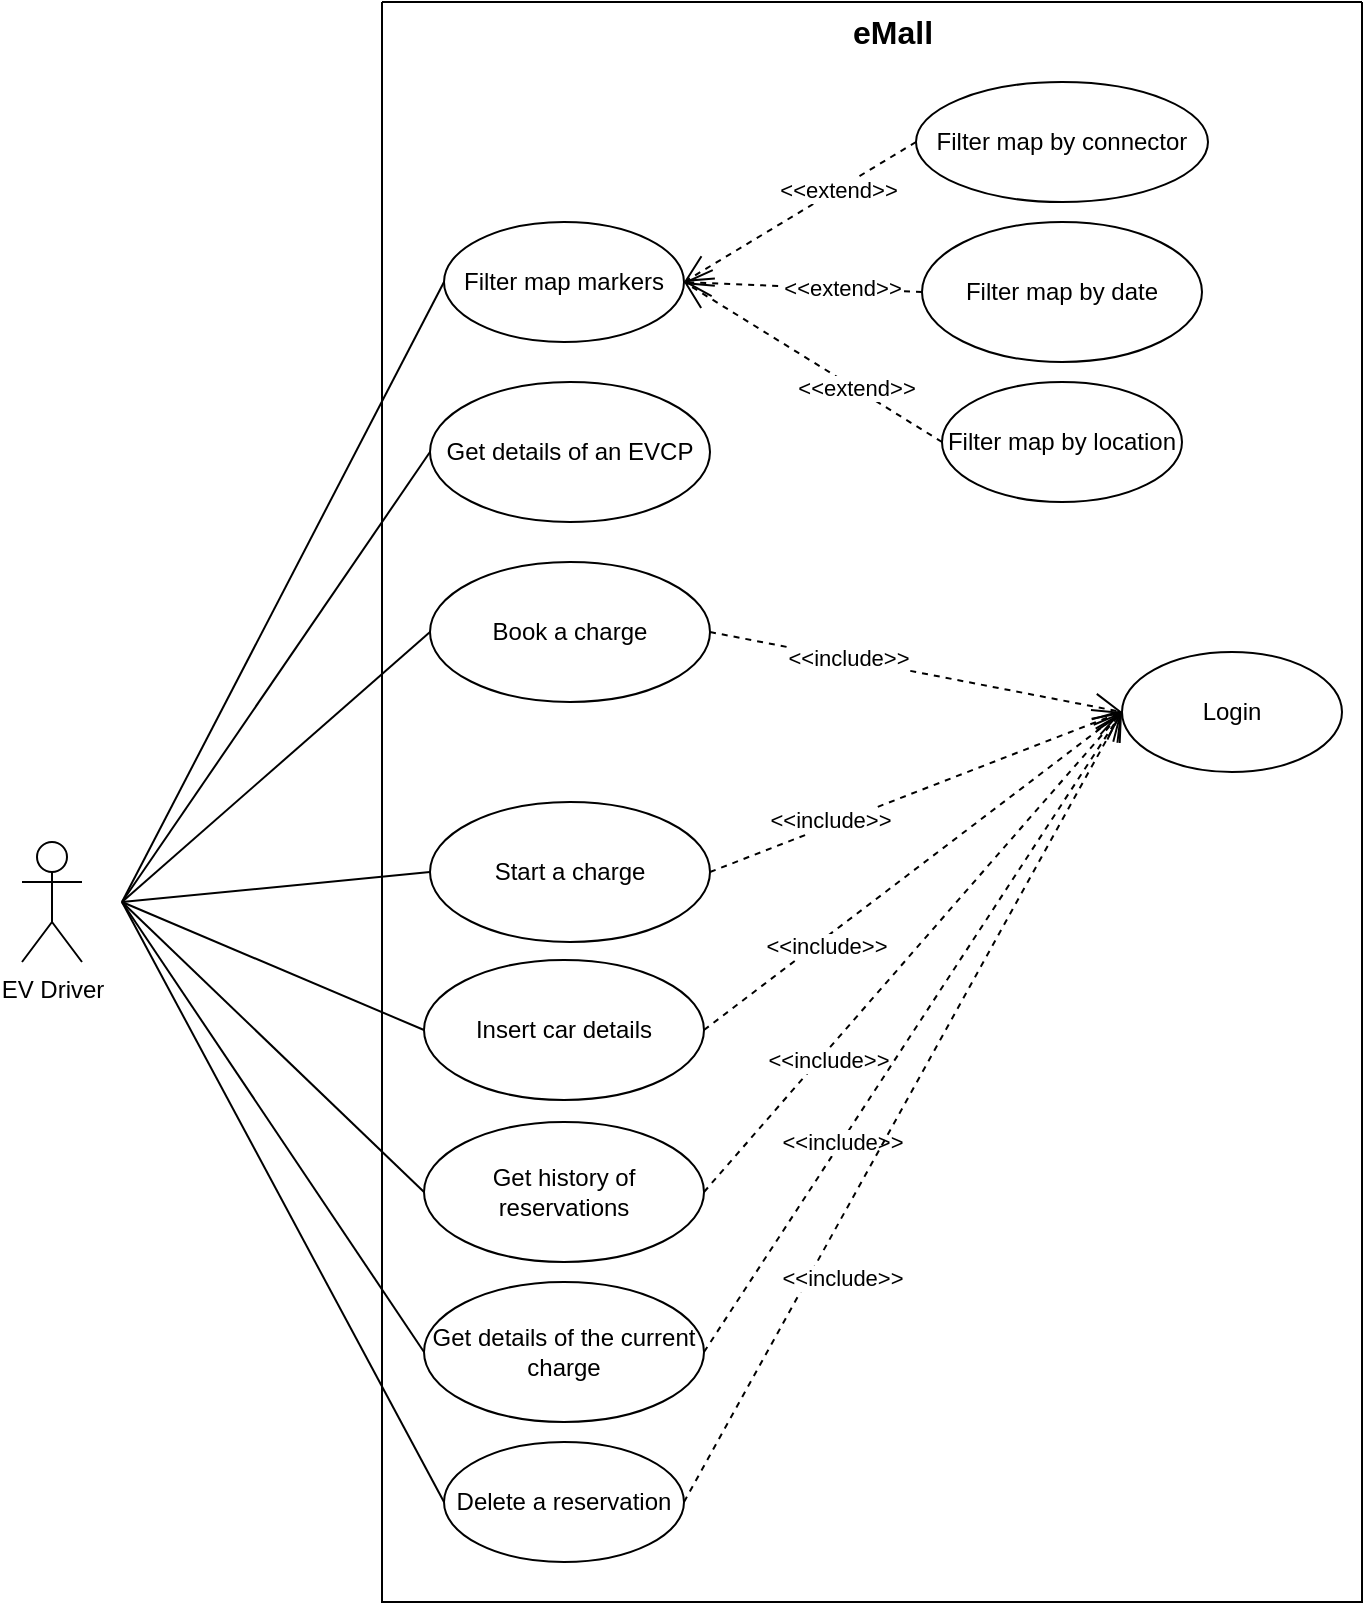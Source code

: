 <mxfile version="20.6.0"><diagram id="xSfS7f9iVf7y01iCm8C_" name="Pagina-1"><mxGraphModel dx="1038" dy="1744" grid="1" gridSize="10" guides="1" tooltips="1" connect="1" arrows="1" fold="1" page="1" pageScale="1" pageWidth="827" pageHeight="1169" math="0" shadow="0"><root><mxCell id="0"/><mxCell id="1" parent="0"/><mxCell id="NoGL-9SGHFlckXkN0ljQ-2" value="EV Driver" style="shape=umlActor;verticalLabelPosition=bottom;verticalAlign=top;html=1;outlineConnect=0;" parent="1" vertex="1"><mxGeometry x="100" y="300" width="30" height="60" as="geometry"/></mxCell><mxCell id="NoGL-9SGHFlckXkN0ljQ-3" value="" style="swimlane;startSize=0;" parent="1" vertex="1"><mxGeometry x="280" y="-120" width="490" height="800" as="geometry"><mxRectangle x="370" y="70" width="50" height="40" as="alternateBounds"/></mxGeometry></mxCell><mxCell id="NoGL-9SGHFlckXkN0ljQ-5" value="eMall" style="text;html=1;align=center;verticalAlign=middle;resizable=0;points=[];autosize=1;strokeColor=none;fillColor=none;fontSize=16;fontStyle=1" parent="NoGL-9SGHFlckXkN0ljQ-3" vertex="1"><mxGeometry x="225" width="60" height="30" as="geometry"/></mxCell><mxCell id="NoGL-9SGHFlckXkN0ljQ-9" value="Login" style="ellipse;whiteSpace=wrap;html=1;strokeWidth=1;" parent="NoGL-9SGHFlckXkN0ljQ-3" vertex="1"><mxGeometry x="370" y="325" width="110" height="60" as="geometry"/></mxCell><mxCell id="NoGL-9SGHFlckXkN0ljQ-11" value="Filter map by connector" style="ellipse;whiteSpace=wrap;html=1;strokeWidth=1;" parent="NoGL-9SGHFlckXkN0ljQ-3" vertex="1"><mxGeometry x="267" y="40" width="146" height="60" as="geometry"/></mxCell><mxCell id="NoGL-9SGHFlckXkN0ljQ-12" value="Filter map by date" style="ellipse;whiteSpace=wrap;html=1;strokeWidth=1;" parent="NoGL-9SGHFlckXkN0ljQ-3" vertex="1"><mxGeometry x="270" y="110" width="140" height="70" as="geometry"/></mxCell><mxCell id="NoGL-9SGHFlckXkN0ljQ-13" value="Get details of an EVCP" style="ellipse;whiteSpace=wrap;html=1;strokeWidth=1;" parent="NoGL-9SGHFlckXkN0ljQ-3" vertex="1"><mxGeometry x="24" y="190" width="140" height="70" as="geometry"/></mxCell><mxCell id="NoGL-9SGHFlckXkN0ljQ-41" value="Book a charge" style="ellipse;whiteSpace=wrap;html=1;strokeWidth=1;" parent="NoGL-9SGHFlckXkN0ljQ-3" vertex="1"><mxGeometry x="24" y="280" width="140" height="70" as="geometry"/></mxCell><mxCell id="NoGL-9SGHFlckXkN0ljQ-43" value="Insert car details" style="ellipse;whiteSpace=wrap;html=1;strokeWidth=1;" parent="NoGL-9SGHFlckXkN0ljQ-3" vertex="1"><mxGeometry x="21" y="479" width="140" height="70" as="geometry"/></mxCell><mxCell id="NoGL-9SGHFlckXkN0ljQ-44" value="Get history of reservations" style="ellipse;whiteSpace=wrap;html=1;strokeWidth=1;" parent="NoGL-9SGHFlckXkN0ljQ-3" vertex="1"><mxGeometry x="21" y="560" width="140" height="70" as="geometry"/></mxCell><mxCell id="NoGL-9SGHFlckXkN0ljQ-45" value="Start a charge" style="ellipse;whiteSpace=wrap;html=1;strokeWidth=1;" parent="NoGL-9SGHFlckXkN0ljQ-3" vertex="1"><mxGeometry x="24" y="400" width="140" height="70" as="geometry"/></mxCell><mxCell id="NoGL-9SGHFlckXkN0ljQ-46" value="Get details of the current charge" style="ellipse;whiteSpace=wrap;html=1;strokeWidth=1;" parent="NoGL-9SGHFlckXkN0ljQ-3" vertex="1"><mxGeometry x="21" y="640" width="140" height="70" as="geometry"/></mxCell><mxCell id="xYRsal1cxZ76ANzLLYfG-5" value="&amp;lt;&amp;lt;include&amp;gt;&amp;gt;" style="endArrow=open;endSize=12;dashed=1;html=1;rounded=0;entryX=0;entryY=0.5;entryDx=0;entryDy=0;exitX=1;exitY=0.5;exitDx=0;exitDy=0;" parent="NoGL-9SGHFlckXkN0ljQ-3" source="NoGL-9SGHFlckXkN0ljQ-41" target="NoGL-9SGHFlckXkN0ljQ-9" edge="1"><mxGeometry x="-0.327" width="160" relative="1" as="geometry"><mxPoint x="220" y="118.0" as="sourcePoint"/><mxPoint x="346.0" y="118.0" as="targetPoint"/><mxPoint as="offset"/></mxGeometry></mxCell><mxCell id="xYRsal1cxZ76ANzLLYfG-7" value="&amp;lt;&amp;lt;include&amp;gt;&amp;gt;" style="endArrow=open;endSize=12;dashed=1;html=1;rounded=0;entryX=0;entryY=0.5;entryDx=0;entryDy=0;exitX=1;exitY=0.5;exitDx=0;exitDy=0;" parent="NoGL-9SGHFlckXkN0ljQ-3" source="NoGL-9SGHFlckXkN0ljQ-45" target="NoGL-9SGHFlckXkN0ljQ-9" edge="1"><mxGeometry x="-0.411" y="3" width="160" relative="1" as="geometry"><mxPoint x="240" y="138.0" as="sourcePoint"/><mxPoint x="366.0" y="138.0" as="targetPoint"/><mxPoint as="offset"/></mxGeometry></mxCell><mxCell id="xYRsal1cxZ76ANzLLYfG-8" value="&amp;lt;&amp;lt;include&amp;gt;&amp;gt;" style="endArrow=open;endSize=12;dashed=1;html=1;rounded=0;entryX=0;entryY=0.5;entryDx=0;entryDy=0;exitX=1;exitY=0.5;exitDx=0;exitDy=0;" parent="NoGL-9SGHFlckXkN0ljQ-3" source="NoGL-9SGHFlckXkN0ljQ-43" target="NoGL-9SGHFlckXkN0ljQ-9" edge="1"><mxGeometry x="-0.437" y="-4" width="160" relative="1" as="geometry"><mxPoint x="285" y="474.0" as="sourcePoint"/><mxPoint x="411.0" y="474.0" as="targetPoint"/><mxPoint as="offset"/></mxGeometry></mxCell><mxCell id="xYRsal1cxZ76ANzLLYfG-9" value="&amp;lt;&amp;lt;include&amp;gt;&amp;gt;" style="endArrow=open;endSize=12;dashed=1;html=1;rounded=0;entryX=0;entryY=0.5;entryDx=0;entryDy=0;exitX=1;exitY=0.5;exitDx=0;exitDy=0;" parent="NoGL-9SGHFlckXkN0ljQ-3" source="NoGL-9SGHFlckXkN0ljQ-44" target="NoGL-9SGHFlckXkN0ljQ-9" edge="1"><mxGeometry x="-0.43" y="-4" width="160" relative="1" as="geometry"><mxPoint x="295" y="484" as="sourcePoint"/><mxPoint x="421.0" y="484" as="targetPoint"/><mxPoint as="offset"/></mxGeometry></mxCell><mxCell id="xYRsal1cxZ76ANzLLYfG-10" value="&amp;lt;&amp;lt;include&amp;gt;&amp;gt;" style="endArrow=open;endSize=12;dashed=1;html=1;rounded=0;entryX=0;entryY=0.5;entryDx=0;entryDy=0;exitX=1;exitY=0.5;exitDx=0;exitDy=0;" parent="NoGL-9SGHFlckXkN0ljQ-3" source="NoGL-9SGHFlckXkN0ljQ-46" target="NoGL-9SGHFlckXkN0ljQ-9" edge="1"><mxGeometry x="-0.343" width="160" relative="1" as="geometry"><mxPoint x="305" y="494" as="sourcePoint"/><mxPoint x="431.0" y="494" as="targetPoint"/><mxPoint as="offset"/></mxGeometry></mxCell><mxCell id="nHvYDVtC2MMZx-IcHQoT-1" value="Delete a reservation" style="ellipse;whiteSpace=wrap;html=1;" parent="NoGL-9SGHFlckXkN0ljQ-3" vertex="1"><mxGeometry x="31" y="720" width="120" height="60" as="geometry"/></mxCell><mxCell id="nHvYDVtC2MMZx-IcHQoT-2" value="&amp;lt;&amp;lt;include&amp;gt;&amp;gt;" style="endArrow=open;endSize=12;dashed=1;html=1;rounded=0;exitX=1;exitY=0.5;exitDx=0;exitDy=0;entryX=0;entryY=0.5;entryDx=0;entryDy=0;" parent="NoGL-9SGHFlckXkN0ljQ-3" source="nHvYDVtC2MMZx-IcHQoT-1" edge="1" target="NoGL-9SGHFlckXkN0ljQ-9"><mxGeometry x="-0.398" y="-15" width="160" relative="1" as="geometry"><mxPoint x="171" y="775" as="sourcePoint"/><mxPoint x="370" y="450" as="targetPoint"/><mxPoint as="offset"/></mxGeometry></mxCell><mxCell id="75pSEw5Ir26i0pkX-jPi-1" value="Filter map markers" style="ellipse;whiteSpace=wrap;html=1;" vertex="1" parent="NoGL-9SGHFlckXkN0ljQ-3"><mxGeometry x="31" y="110" width="120" height="60" as="geometry"/></mxCell><mxCell id="75pSEw5Ir26i0pkX-jPi-2" value="Filter map by location" style="ellipse;whiteSpace=wrap;html=1;" vertex="1" parent="NoGL-9SGHFlckXkN0ljQ-3"><mxGeometry x="280" y="190" width="120" height="60" as="geometry"/></mxCell><mxCell id="75pSEw5Ir26i0pkX-jPi-3" value="&amp;lt;&amp;lt;extend&amp;gt;&amp;gt;" style="endArrow=open;endSize=12;dashed=1;html=1;rounded=0;entryX=1;entryY=0.5;entryDx=0;entryDy=0;exitX=0;exitY=0.5;exitDx=0;exitDy=0;" edge="1" parent="NoGL-9SGHFlckXkN0ljQ-3" source="NoGL-9SGHFlckXkN0ljQ-11" target="75pSEw5Ir26i0pkX-jPi-1"><mxGeometry x="-0.327" width="160" relative="1" as="geometry"><mxPoint x="174" y="200" as="sourcePoint"/><mxPoint x="380" y="279" as="targetPoint"/><mxPoint as="offset"/></mxGeometry></mxCell><mxCell id="75pSEw5Ir26i0pkX-jPi-4" value="&amp;lt;&amp;lt;extend&amp;gt;&amp;gt;" style="endArrow=open;endSize=12;dashed=1;html=1;rounded=0;entryX=1;entryY=0.5;entryDx=0;entryDy=0;exitX=0;exitY=0.5;exitDx=0;exitDy=0;" edge="1" parent="NoGL-9SGHFlckXkN0ljQ-3" source="NoGL-9SGHFlckXkN0ljQ-12" target="75pSEw5Ir26i0pkX-jPi-1"><mxGeometry x="-0.327" width="160" relative="1" as="geometry"><mxPoint x="295" y="50" as="sourcePoint"/><mxPoint x="164" y="110" as="targetPoint"/><mxPoint as="offset"/></mxGeometry></mxCell><mxCell id="75pSEw5Ir26i0pkX-jPi-5" value="&amp;lt;&amp;lt;extend&amp;gt;&amp;gt;" style="endArrow=open;endSize=12;dashed=1;html=1;rounded=0;entryX=1;entryY=0.5;entryDx=0;entryDy=0;exitX=0;exitY=0.5;exitDx=0;exitDy=0;" edge="1" parent="NoGL-9SGHFlckXkN0ljQ-3" source="75pSEw5Ir26i0pkX-jPi-2" target="75pSEw5Ir26i0pkX-jPi-1"><mxGeometry x="-0.327" width="160" relative="1" as="geometry"><mxPoint x="305" y="60" as="sourcePoint"/><mxPoint x="174" y="120" as="targetPoint"/><mxPoint as="offset"/></mxGeometry></mxCell><mxCell id="xYRsal1cxZ76ANzLLYfG-12" value="" style="endArrow=none;html=1;rounded=0;entryX=0;entryY=0.5;entryDx=0;entryDy=0;" parent="1" target="NoGL-9SGHFlckXkN0ljQ-13" edge="1"><mxGeometry width="50" height="50" relative="1" as="geometry"><mxPoint x="150" y="330" as="sourcePoint"/><mxPoint x="260" y="230.0" as="targetPoint"/></mxGeometry></mxCell><mxCell id="xYRsal1cxZ76ANzLLYfG-13" value="" style="endArrow=none;html=1;rounded=0;entryX=0;entryY=0.5;entryDx=0;entryDy=0;" parent="1" target="NoGL-9SGHFlckXkN0ljQ-41" edge="1"><mxGeometry width="50" height="50" relative="1" as="geometry"><mxPoint x="150" y="330" as="sourcePoint"/><mxPoint x="270" y="240" as="targetPoint"/></mxGeometry></mxCell><mxCell id="xYRsal1cxZ76ANzLLYfG-15" value="" style="endArrow=none;html=1;rounded=0;entryX=0;entryY=0.5;entryDx=0;entryDy=0;" parent="1" target="NoGL-9SGHFlckXkN0ljQ-45" edge="1"><mxGeometry width="50" height="50" relative="1" as="geometry"><mxPoint x="150" y="330" as="sourcePoint"/><mxPoint x="290" y="260" as="targetPoint"/></mxGeometry></mxCell><mxCell id="xYRsal1cxZ76ANzLLYfG-16" value="" style="endArrow=none;html=1;rounded=0;entryX=0;entryY=0.5;entryDx=0;entryDy=0;" parent="1" target="NoGL-9SGHFlckXkN0ljQ-43" edge="1"><mxGeometry width="50" height="50" relative="1" as="geometry"><mxPoint x="150" y="330" as="sourcePoint"/><mxPoint x="300" y="270" as="targetPoint"/></mxGeometry></mxCell><mxCell id="xYRsal1cxZ76ANzLLYfG-17" value="" style="endArrow=none;html=1;rounded=0;entryX=0;entryY=0.5;entryDx=0;entryDy=0;" parent="1" target="NoGL-9SGHFlckXkN0ljQ-44" edge="1"><mxGeometry width="50" height="50" relative="1" as="geometry"><mxPoint x="150" y="330" as="sourcePoint"/><mxPoint x="310" y="280" as="targetPoint"/></mxGeometry></mxCell><mxCell id="xYRsal1cxZ76ANzLLYfG-18" value="" style="endArrow=none;html=1;rounded=0;entryX=0;entryY=0.5;entryDx=0;entryDy=0;" parent="1" target="NoGL-9SGHFlckXkN0ljQ-46" edge="1"><mxGeometry width="50" height="50" relative="1" as="geometry"><mxPoint x="150" y="330" as="sourcePoint"/><mxPoint x="320" y="290" as="targetPoint"/></mxGeometry></mxCell><mxCell id="nHvYDVtC2MMZx-IcHQoT-3" value="" style="endArrow=none;html=1;rounded=0;entryX=0;entryY=0.5;entryDx=0;entryDy=0;" parent="1" target="nHvYDVtC2MMZx-IcHQoT-1" edge="1"><mxGeometry width="50" height="50" relative="1" as="geometry"><mxPoint x="150" y="330" as="sourcePoint"/><mxPoint x="311" y="655" as="targetPoint"/></mxGeometry></mxCell><mxCell id="75pSEw5Ir26i0pkX-jPi-7" value="" style="endArrow=none;html=1;rounded=0;entryX=0;entryY=0.5;entryDx=0;entryDy=0;" edge="1" parent="1" target="75pSEw5Ir26i0pkX-jPi-1"><mxGeometry width="50" height="50" relative="1" as="geometry"><mxPoint x="150" y="330" as="sourcePoint"/><mxPoint x="192" as="targetPoint"/></mxGeometry></mxCell></root></mxGraphModel></diagram></mxfile>